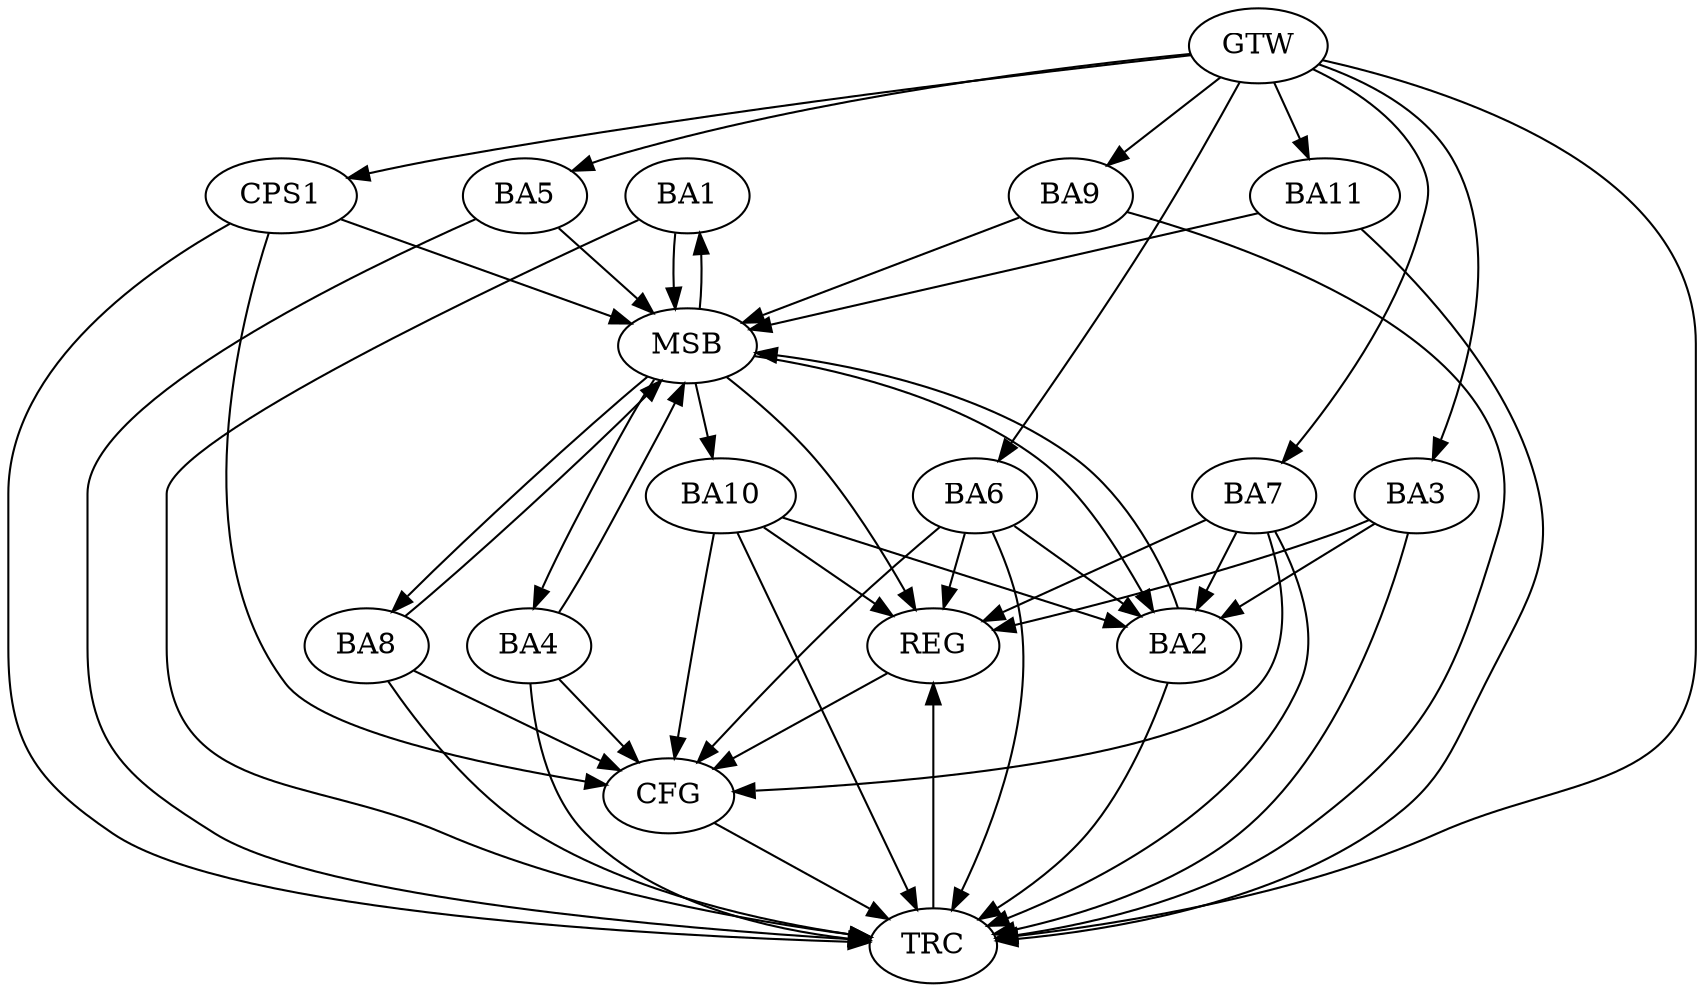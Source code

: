 strict digraph G {
  BA1 [ label="BA1" ];
  BA2 [ label="BA2" ];
  BA3 [ label="BA3" ];
  BA4 [ label="BA4" ];
  BA5 [ label="BA5" ];
  BA6 [ label="BA6" ];
  BA7 [ label="BA7" ];
  BA8 [ label="BA8" ];
  BA9 [ label="BA9" ];
  BA10 [ label="BA10" ];
  BA11 [ label="BA11" ];
  CPS1 [ label="CPS1" ];
  GTW [ label="GTW" ];
  REG [ label="REG" ];
  MSB [ label="MSB" ];
  CFG [ label="CFG" ];
  TRC [ label="TRC" ];
  BA3 -> BA2;
  BA6 -> BA2;
  BA7 -> BA2;
  BA10 -> BA2;
  GTW -> BA3;
  GTW -> BA5;
  GTW -> BA6;
  GTW -> BA7;
  GTW -> BA9;
  GTW -> BA11;
  GTW -> CPS1;
  BA3 -> REG;
  BA6 -> REG;
  BA7 -> REG;
  BA10 -> REG;
  BA1 -> MSB;
  MSB -> BA2;
  MSB -> REG;
  BA2 -> MSB;
  MSB -> BA1;
  BA4 -> MSB;
  BA5 -> MSB;
  BA8 -> MSB;
  MSB -> BA4;
  BA9 -> MSB;
  MSB -> BA8;
  BA11 -> MSB;
  CPS1 -> MSB;
  MSB -> BA10;
  BA4 -> CFG;
  BA8 -> CFG;
  BA10 -> CFG;
  BA7 -> CFG;
  BA6 -> CFG;
  CPS1 -> CFG;
  REG -> CFG;
  BA1 -> TRC;
  BA2 -> TRC;
  BA3 -> TRC;
  BA4 -> TRC;
  BA5 -> TRC;
  BA6 -> TRC;
  BA7 -> TRC;
  BA8 -> TRC;
  BA9 -> TRC;
  BA10 -> TRC;
  BA11 -> TRC;
  CPS1 -> TRC;
  GTW -> TRC;
  CFG -> TRC;
  TRC -> REG;
}
